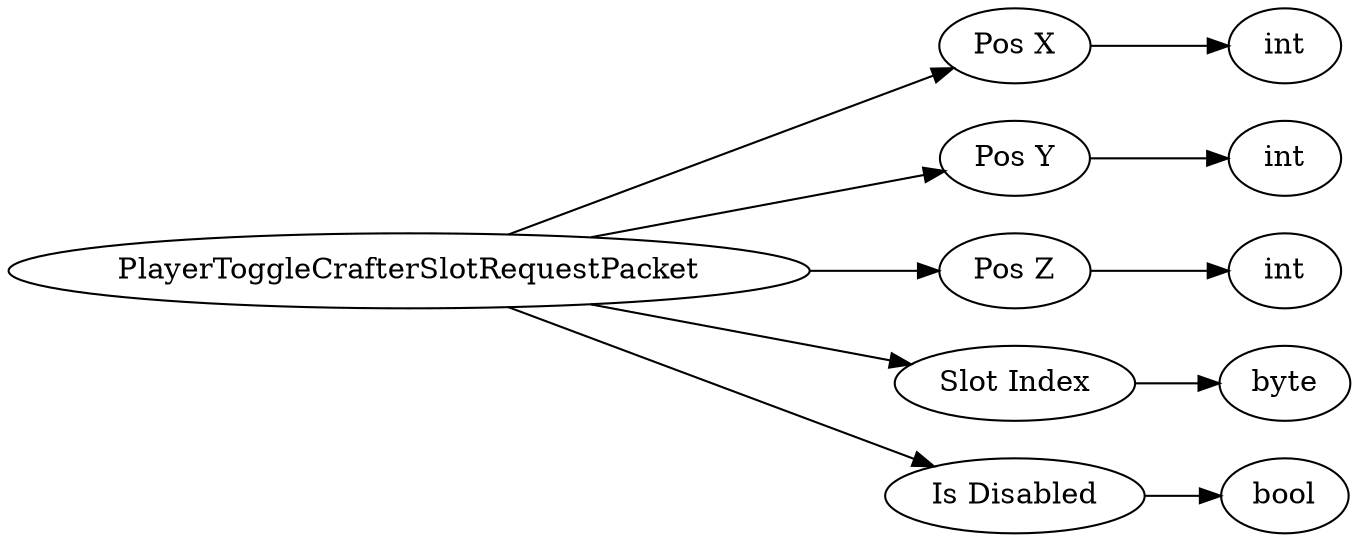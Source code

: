 digraph "PlayerToggleCrafterSlotRequestPacket" {
rankdir = LR
0
0 -> 1
1 -> 2
0 -> 3
3 -> 4
0 -> 5
5 -> 6
0 -> 7
7 -> 8
0 -> 9
9 -> 10

0 [label="PlayerToggleCrafterSlotRequestPacket",comment="name: \"PlayerToggleCrafterSlotRequestPacket\", typeName: \"\", id: 0, branchId: 306, recurseId: -1, attributes: 0, notes: \"\""];
1 [label="Pos X",comment="name: \"Pos X\", typeName: \"\", id: 1, branchId: 0, recurseId: -1, attributes: 0, notes: \"\""];
2 [label="int",comment="name: \"int\", typeName: \"\", id: 2, branchId: 0, recurseId: -1, attributes: 512, notes: \"\""];
3 [label="Pos Y",comment="name: \"Pos Y\", typeName: \"\", id: 3, branchId: 0, recurseId: -1, attributes: 0, notes: \"\""];
4 [label="int",comment="name: \"int\", typeName: \"\", id: 4, branchId: 0, recurseId: -1, attributes: 512, notes: \"\""];
5 [label="Pos Z",comment="name: \"Pos Z\", typeName: \"\", id: 5, branchId: 0, recurseId: -1, attributes: 0, notes: \"\""];
6 [label="int",comment="name: \"int\", typeName: \"\", id: 6, branchId: 0, recurseId: -1, attributes: 512, notes: \"\""];
7 [label="Slot Index",comment="name: \"Slot Index\", typeName: \"\", id: 7, branchId: 0, recurseId: -1, attributes: 0, notes: \"\""];
8 [label="byte",comment="name: \"byte\", typeName: \"\", id: 8, branchId: 0, recurseId: -1, attributes: 512, notes: \"\""];
9 [label="Is Disabled",comment="name: \"Is Disabled\", typeName: \"\", id: 9, branchId: 0, recurseId: -1, attributes: 0, notes: \"\""];
10 [label="bool",comment="name: \"bool\", typeName: \"\", id: 10, branchId: 0, recurseId: -1, attributes: 512, notes: \"\""];
{ rank = max;2;4;6;8;10}

}
